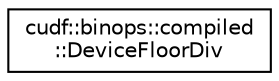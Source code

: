 digraph "Graphical Class Hierarchy"
{
  edge [fontname="Helvetica",fontsize="10",labelfontname="Helvetica",labelfontsize="10"];
  node [fontname="Helvetica",fontsize="10",shape=record];
  rankdir="LR";
  Node0 [label="cudf::binops::compiled\l::DeviceFloorDiv",height=0.2,width=0.4,color="black", fillcolor="white", style="filled",URL="$structcudf_1_1binops_1_1compiled_1_1DeviceFloorDiv.html"];
}
